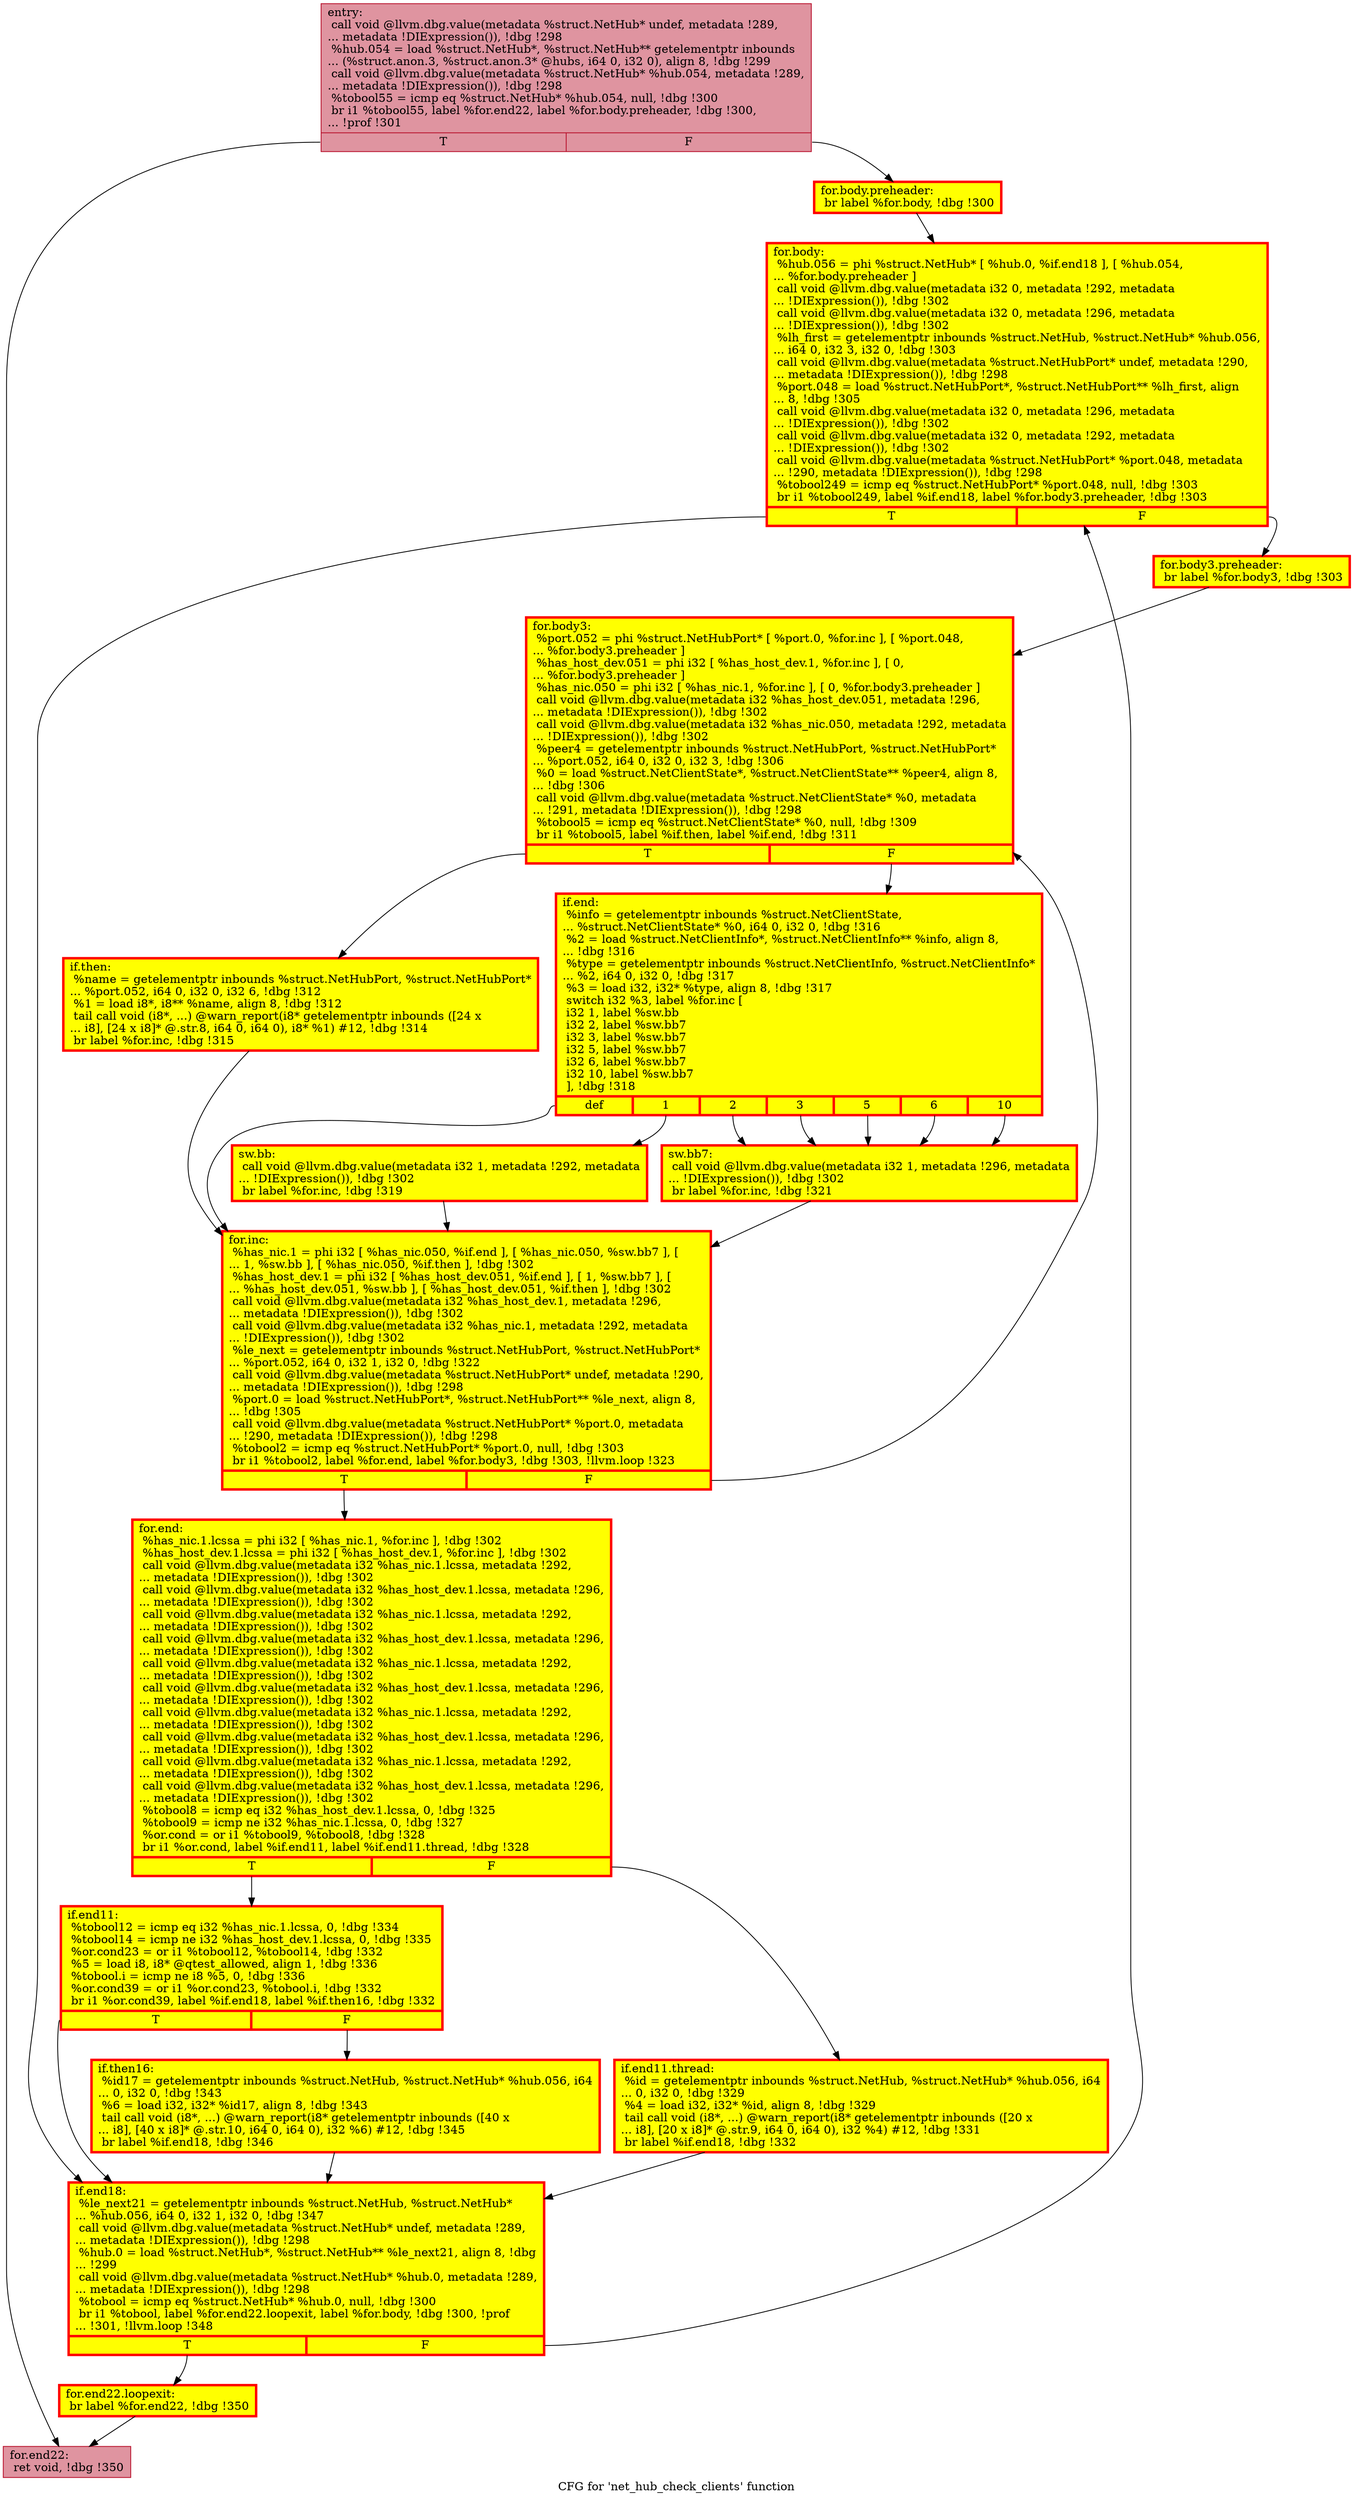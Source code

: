 digraph "CFG for 'net_hub_check_clients' function" {
	label="CFG for 'net_hub_check_clients' function";

	Node0x55e2d1828d10 [shape=record,color="#b70d28ff", style=filled, fillcolor="#b70d2870",label="{entry:\l  call void @llvm.dbg.value(metadata %struct.NetHub* undef, metadata !289,\l... metadata !DIExpression()), !dbg !298\l  %hub.054 = load %struct.NetHub*, %struct.NetHub** getelementptr inbounds\l... (%struct.anon.3, %struct.anon.3* @hubs, i64 0, i32 0), align 8, !dbg !299\l  call void @llvm.dbg.value(metadata %struct.NetHub* %hub.054, metadata !289,\l... metadata !DIExpression()), !dbg !298\l  %tobool55 = icmp eq %struct.NetHub* %hub.054, null, !dbg !300\l  br i1 %tobool55, label %for.end22, label %for.body.preheader, !dbg !300,\l... !prof !301\l|{<s0>T|<s1>F}}"];
	Node0x55e2d1828d10:s0 -> Node0x55e2d18299c0;
	Node0x55e2d1828d10:s1 -> Node0x55e2d196cc00;
	Node0x55e2d196cc00 [shape=record,penwidth=3.0, style="filled", color="red", fillcolor="yellow",label="{for.body.preheader:                               \l  br label %for.body, !dbg !300\l}"];
	Node0x55e2d196cc00 -> Node0x55e2d1826930;
	Node0x55e2d1826930 [shape=record,penwidth=3.0, style="filled", color="red", fillcolor="yellow",label="{for.body:                                         \l  %hub.056 = phi %struct.NetHub* [ %hub.0, %if.end18 ], [ %hub.054,\l... %for.body.preheader ]\l  call void @llvm.dbg.value(metadata i32 0, metadata !292, metadata\l... !DIExpression()), !dbg !302\l  call void @llvm.dbg.value(metadata i32 0, metadata !296, metadata\l... !DIExpression()), !dbg !302\l  %lh_first = getelementptr inbounds %struct.NetHub, %struct.NetHub* %hub.056,\l... i64 0, i32 3, i32 0, !dbg !303\l  call void @llvm.dbg.value(metadata %struct.NetHubPort* undef, metadata !290,\l... metadata !DIExpression()), !dbg !298\l  %port.048 = load %struct.NetHubPort*, %struct.NetHubPort** %lh_first, align\l... 8, !dbg !305\l  call void @llvm.dbg.value(metadata i32 0, metadata !296, metadata\l... !DIExpression()), !dbg !302\l  call void @llvm.dbg.value(metadata i32 0, metadata !292, metadata\l... !DIExpression()), !dbg !302\l  call void @llvm.dbg.value(metadata %struct.NetHubPort* %port.048, metadata\l... !290, metadata !DIExpression()), !dbg !298\l  %tobool249 = icmp eq %struct.NetHubPort* %port.048, null, !dbg !303\l  br i1 %tobool249, label %if.end18, label %for.body3.preheader, !dbg !303\l|{<s0>T|<s1>F}}"];
	Node0x55e2d1826930:s0 -> Node0x55e2d182d360;
	Node0x55e2d1826930:s1 -> Node0x55e2d196d140;
	Node0x55e2d196d140 [shape=record,penwidth=3.0, style="filled", color="red", fillcolor="yellow",label="{for.body3.preheader:                              \l  br label %for.body3, !dbg !303\l}"];
	Node0x55e2d196d140 -> Node0x55e2d1827e70;
	Node0x55e2d1827e70 [shape=record,penwidth=3.0, style="filled", color="red", fillcolor="yellow",label="{for.body3:                                        \l  %port.052 = phi %struct.NetHubPort* [ %port.0, %for.inc ], [ %port.048,\l... %for.body3.preheader ]\l  %has_host_dev.051 = phi i32 [ %has_host_dev.1, %for.inc ], [ 0,\l... %for.body3.preheader ]\l  %has_nic.050 = phi i32 [ %has_nic.1, %for.inc ], [ 0, %for.body3.preheader ]\l  call void @llvm.dbg.value(metadata i32 %has_host_dev.051, metadata !296,\l... metadata !DIExpression()), !dbg !302\l  call void @llvm.dbg.value(metadata i32 %has_nic.050, metadata !292, metadata\l... !DIExpression()), !dbg !302\l  %peer4 = getelementptr inbounds %struct.NetHubPort, %struct.NetHubPort*\l... %port.052, i64 0, i32 0, i32 3, !dbg !306\l  %0 = load %struct.NetClientState*, %struct.NetClientState** %peer4, align 8,\l... !dbg !306\l  call void @llvm.dbg.value(metadata %struct.NetClientState* %0, metadata\l... !291, metadata !DIExpression()), !dbg !298\l  %tobool5 = icmp eq %struct.NetClientState* %0, null, !dbg !309\l  br i1 %tobool5, label %if.then, label %if.end, !dbg !311\l|{<s0>T|<s1>F}}"];
	Node0x55e2d1827e70:s0 -> Node0x55e2d1828620;
	Node0x55e2d1827e70:s1 -> Node0x55e2d1828690;
	Node0x55e2d1828620 [shape=record,penwidth=3.0, style="filled", color="red", fillcolor="yellow",label="{if.then:                                          \l  %name = getelementptr inbounds %struct.NetHubPort, %struct.NetHubPort*\l... %port.052, i64 0, i32 0, i32 6, !dbg !312\l  %1 = load i8*, i8** %name, align 8, !dbg !312\l  tail call void (i8*, ...) @warn_report(i8* getelementptr inbounds ([24 x\l... i8], [24 x i8]* @.str.8, i64 0, i64 0), i8* %1) #12, !dbg !314\l  br label %for.inc, !dbg !315\l}"];
	Node0x55e2d1828620 -> Node0x55e2d1827dc0;
	Node0x55e2d1828690 [shape=record,penwidth=3.0, style="filled", color="red", fillcolor="yellow",label="{if.end:                                           \l  %info = getelementptr inbounds %struct.NetClientState,\l... %struct.NetClientState* %0, i64 0, i32 0, !dbg !316\l  %2 = load %struct.NetClientInfo*, %struct.NetClientInfo** %info, align 8,\l... !dbg !316\l  %type = getelementptr inbounds %struct.NetClientInfo, %struct.NetClientInfo*\l... %2, i64 0, i32 0, !dbg !317\l  %3 = load i32, i32* %type, align 8, !dbg !317\l  switch i32 %3, label %for.inc [\l    i32 1, label %sw.bb\l    i32 2, label %sw.bb7\l    i32 3, label %sw.bb7\l    i32 5, label %sw.bb7\l    i32 6, label %sw.bb7\l    i32 10, label %sw.bb7\l  ], !dbg !318\l|{<s0>def|<s1>1|<s2>2|<s3>3|<s4>5|<s5>6|<s6>10}}"];
	Node0x55e2d1828690:s0 -> Node0x55e2d1827dc0;
	Node0x55e2d1828690:s1 -> Node0x55e2d182bd50;
	Node0x55e2d1828690:s2 -> Node0x55e2d182ace0;
	Node0x55e2d1828690:s3 -> Node0x55e2d182ace0;
	Node0x55e2d1828690:s4 -> Node0x55e2d182ace0;
	Node0x55e2d1828690:s5 -> Node0x55e2d182ace0;
	Node0x55e2d1828690:s6 -> Node0x55e2d182ace0;
	Node0x55e2d182bd50 [shape=record,penwidth=3.0, style="filled", color="red", fillcolor="yellow",label="{sw.bb:                                            \l  call void @llvm.dbg.value(metadata i32 1, metadata !292, metadata\l... !DIExpression()), !dbg !302\l  br label %for.inc, !dbg !319\l}"];
	Node0x55e2d182bd50 -> Node0x55e2d1827dc0;
	Node0x55e2d182ace0 [shape=record,penwidth=3.0, style="filled", color="red", fillcolor="yellow",label="{sw.bb7:                                           \l  call void @llvm.dbg.value(metadata i32 1, metadata !296, metadata\l... !DIExpression()), !dbg !302\l  br label %for.inc, !dbg !321\l}"];
	Node0x55e2d182ace0 -> Node0x55e2d1827dc0;
	Node0x55e2d1827dc0 [shape=record,penwidth=3.0, style="filled", color="red", fillcolor="yellow",label="{for.inc:                                          \l  %has_nic.1 = phi i32 [ %has_nic.050, %if.end ], [ %has_nic.050, %sw.bb7 ], [\l... 1, %sw.bb ], [ %has_nic.050, %if.then ], !dbg !302\l  %has_host_dev.1 = phi i32 [ %has_host_dev.051, %if.end ], [ 1, %sw.bb7 ], [\l... %has_host_dev.051, %sw.bb ], [ %has_host_dev.051, %if.then ], !dbg !302\l  call void @llvm.dbg.value(metadata i32 %has_host_dev.1, metadata !296,\l... metadata !DIExpression()), !dbg !302\l  call void @llvm.dbg.value(metadata i32 %has_nic.1, metadata !292, metadata\l... !DIExpression()), !dbg !302\l  %le_next = getelementptr inbounds %struct.NetHubPort, %struct.NetHubPort*\l... %port.052, i64 0, i32 1, i32 0, !dbg !322\l  call void @llvm.dbg.value(metadata %struct.NetHubPort* undef, metadata !290,\l... metadata !DIExpression()), !dbg !298\l  %port.0 = load %struct.NetHubPort*, %struct.NetHubPort** %le_next, align 8,\l... !dbg !305\l  call void @llvm.dbg.value(metadata %struct.NetHubPort* %port.0, metadata\l... !290, metadata !DIExpression()), !dbg !298\l  %tobool2 = icmp eq %struct.NetHubPort* %port.0, null, !dbg !303\l  br i1 %tobool2, label %for.end, label %for.body3, !dbg !303, !llvm.loop !323\l|{<s0>T|<s1>F}}"];
	Node0x55e2d1827dc0:s0 -> Node0x55e2d1827650;
	Node0x55e2d1827dc0:s1 -> Node0x55e2d1827e70;
	Node0x55e2d1827650 [shape=record,penwidth=3.0, style="filled", color="red", fillcolor="yellow",label="{for.end:                                          \l  %has_nic.1.lcssa = phi i32 [ %has_nic.1, %for.inc ], !dbg !302\l  %has_host_dev.1.lcssa = phi i32 [ %has_host_dev.1, %for.inc ], !dbg !302\l  call void @llvm.dbg.value(metadata i32 %has_nic.1.lcssa, metadata !292,\l... metadata !DIExpression()), !dbg !302\l  call void @llvm.dbg.value(metadata i32 %has_host_dev.1.lcssa, metadata !296,\l... metadata !DIExpression()), !dbg !302\l  call void @llvm.dbg.value(metadata i32 %has_nic.1.lcssa, metadata !292,\l... metadata !DIExpression()), !dbg !302\l  call void @llvm.dbg.value(metadata i32 %has_host_dev.1.lcssa, metadata !296,\l... metadata !DIExpression()), !dbg !302\l  call void @llvm.dbg.value(metadata i32 %has_nic.1.lcssa, metadata !292,\l... metadata !DIExpression()), !dbg !302\l  call void @llvm.dbg.value(metadata i32 %has_host_dev.1.lcssa, metadata !296,\l... metadata !DIExpression()), !dbg !302\l  call void @llvm.dbg.value(metadata i32 %has_nic.1.lcssa, metadata !292,\l... metadata !DIExpression()), !dbg !302\l  call void @llvm.dbg.value(metadata i32 %has_host_dev.1.lcssa, metadata !296,\l... metadata !DIExpression()), !dbg !302\l  call void @llvm.dbg.value(metadata i32 %has_nic.1.lcssa, metadata !292,\l... metadata !DIExpression()), !dbg !302\l  call void @llvm.dbg.value(metadata i32 %has_host_dev.1.lcssa, metadata !296,\l... metadata !DIExpression()), !dbg !302\l  %tobool8 = icmp eq i32 %has_host_dev.1.lcssa, 0, !dbg !325\l  %tobool9 = icmp ne i32 %has_nic.1.lcssa, 0, !dbg !327\l  %or.cond = or i1 %tobool9, %tobool8, !dbg !328\l  br i1 %or.cond, label %if.end11, label %if.end11.thread, !dbg !328\l|{<s0>T|<s1>F}}"];
	Node0x55e2d1827650:s0 -> Node0x55e2d182c7f0;
	Node0x55e2d1827650:s1 -> Node0x55e2d185bfe0;
	Node0x55e2d185bfe0 [shape=record,penwidth=3.0, style="filled", color="red", fillcolor="yellow",label="{if.end11.thread:                                  \l  %id = getelementptr inbounds %struct.NetHub, %struct.NetHub* %hub.056, i64\l... 0, i32 0, !dbg !329\l  %4 = load i32, i32* %id, align 8, !dbg !329\l  tail call void (i8*, ...) @warn_report(i8* getelementptr inbounds ([20 x\l... i8], [20 x i8]* @.str.9, i64 0, i64 0), i32 %4) #12, !dbg !331\l  br label %if.end18, !dbg !332\l}"];
	Node0x55e2d185bfe0 -> Node0x55e2d182d360;
	Node0x55e2d182c7f0 [shape=record,penwidth=3.0, style="filled", color="red", fillcolor="yellow",label="{if.end11:                                         \l  %tobool12 = icmp eq i32 %has_nic.1.lcssa, 0, !dbg !334\l  %tobool14 = icmp ne i32 %has_host_dev.1.lcssa, 0, !dbg !335\l  %or.cond23 = or i1 %tobool12, %tobool14, !dbg !332\l  %5 = load i8, i8* @qtest_allowed, align 1, !dbg !336\l  %tobool.i = icmp ne i8 %5, 0, !dbg !336\l  %or.cond39 = or i1 %or.cond23, %tobool.i, !dbg !332\l  br i1 %or.cond39, label %if.end18, label %if.then16, !dbg !332\l|{<s0>T|<s1>F}}"];
	Node0x55e2d182c7f0:s0 -> Node0x55e2d182d360;
	Node0x55e2d182c7f0:s1 -> Node0x55e2d182d310;
	Node0x55e2d182d310 [shape=record,penwidth=3.0, style="filled", color="red", fillcolor="yellow",label="{if.then16:                                        \l  %id17 = getelementptr inbounds %struct.NetHub, %struct.NetHub* %hub.056, i64\l... 0, i32 0, !dbg !343\l  %6 = load i32, i32* %id17, align 8, !dbg !343\l  tail call void (i8*, ...) @warn_report(i8* getelementptr inbounds ([40 x\l... i8], [40 x i8]* @.str.10, i64 0, i64 0), i32 %6) #12, !dbg !345\l  br label %if.end18, !dbg !346\l}"];
	Node0x55e2d182d310 -> Node0x55e2d182d360;
	Node0x55e2d182d360 [shape=record,penwidth=3.0, style="filled", color="red", fillcolor="yellow",label="{if.end18:                                         \l  %le_next21 = getelementptr inbounds %struct.NetHub, %struct.NetHub*\l... %hub.056, i64 0, i32 1, i32 0, !dbg !347\l  call void @llvm.dbg.value(metadata %struct.NetHub* undef, metadata !289,\l... metadata !DIExpression()), !dbg !298\l  %hub.0 = load %struct.NetHub*, %struct.NetHub** %le_next21, align 8, !dbg\l... !299\l  call void @llvm.dbg.value(metadata %struct.NetHub* %hub.0, metadata !289,\l... metadata !DIExpression()), !dbg !298\l  %tobool = icmp eq %struct.NetHub* %hub.0, null, !dbg !300\l  br i1 %tobool, label %for.end22.loopexit, label %for.body, !dbg !300, !prof\l... !301, !llvm.loop !348\l|{<s0>T|<s1>F}}"];
	Node0x55e2d182d360:s0 -> Node0x55e2d195fb00;
	Node0x55e2d182d360:s1 -> Node0x55e2d1826930;
	Node0x55e2d195fb00 [shape=record,penwidth=3.0, style="filled", color="red", fillcolor="yellow",label="{for.end22.loopexit:                               \l  br label %for.end22, !dbg !350\l}"];
	Node0x55e2d195fb00 -> Node0x55e2d18299c0;
	Node0x55e2d18299c0 [shape=record,color="#b70d28ff", style=filled, fillcolor="#b70d2870",label="{for.end22:                                        \l  ret void, !dbg !350\l}"];
}
